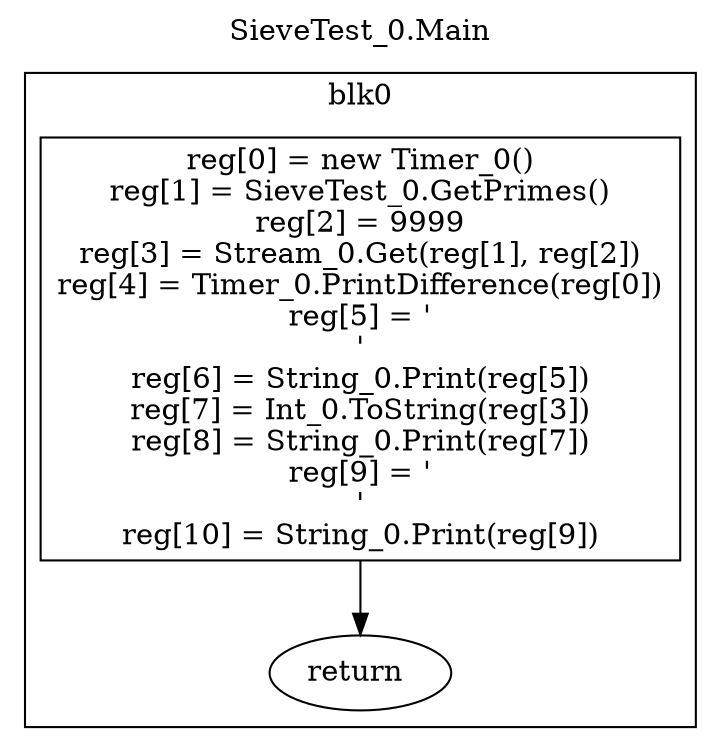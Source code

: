digraph {
  rankdir=TB;
  b0_l0 -> b0_ret
  b0_l0 [label="reg[0] = new Timer_0()\nreg[1] = SieveTest_0.GetPrimes()\nreg[2] = 9999\nreg[3] = Stream_0.Get(reg[1], reg[2])\nreg[4] = Timer_0.PrintDifference(reg[0])\nreg[5] = '
'\nreg[6] = String_0.Print(reg[5])\nreg[7] = Int_0.ToString(reg[3])\nreg[8] = String_0.Print(reg[7])\nreg[9] = '
'\nreg[10] = String_0.Print(reg[9])\n", shape=box]
  b0_ret [label="return "]
  subgraph cluster_b0 {
    label = "blk0";
    b0_l0;
    b0_ret;
  }
  labelloc="t"
  label="SieveTest_0.Main"
}